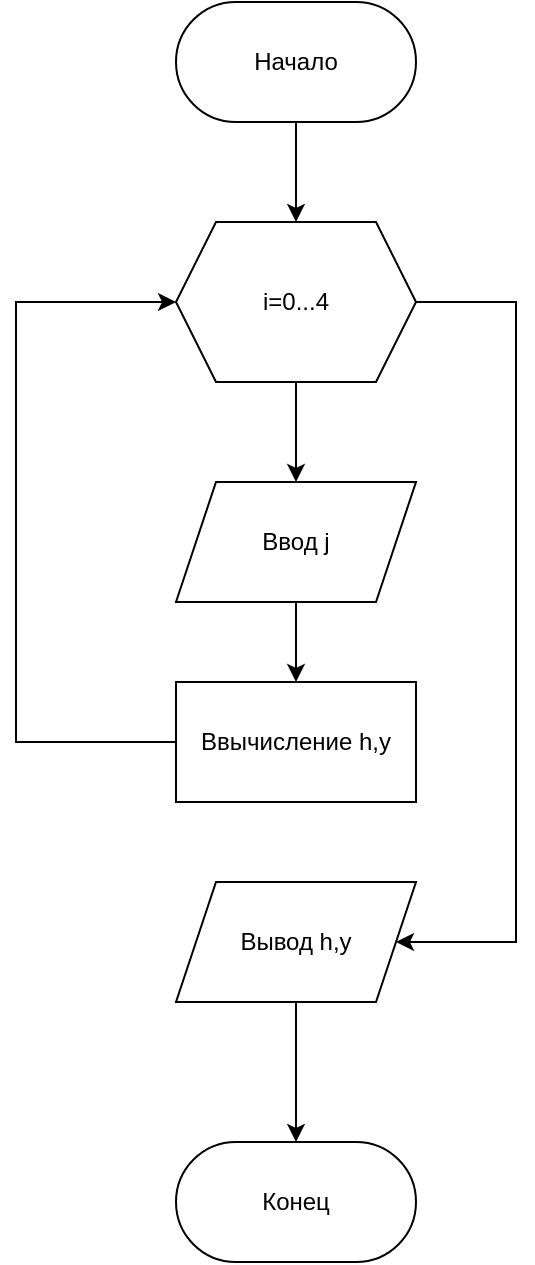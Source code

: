 <mxfile>
    <diagram id="JbLEMORvzVhKMaNNX_Av" name="Page-1">
        <mxGraphModel dx="1545" dy="828" grid="1" gridSize="10" guides="1" tooltips="1" connect="1" arrows="1" fold="1" page="1" pageScale="1" pageWidth="850" pageHeight="1100" math="0" shadow="0">
            <root>
                <mxCell id="0"/>
                <mxCell id="1" parent="0"/>
                <mxCell id="117" style="edgeStyle=orthogonalEdgeStyle;rounded=0;orthogonalLoop=1;jettySize=auto;html=1;entryX=0.5;entryY=0;entryDx=0;entryDy=0;" edge="1" parent="1" source="2" target="7">
                    <mxGeometry relative="1" as="geometry"/>
                </mxCell>
                <mxCell id="2" value="Начало" style="rounded=1;whiteSpace=wrap;html=1;arcSize=50;" vertex="1" parent="1">
                    <mxGeometry x="40" y="40" width="120" height="60" as="geometry"/>
                </mxCell>
                <mxCell id="5" value="Конец" style="rounded=1;whiteSpace=wrap;html=1;arcSize=50;" vertex="1" parent="1">
                    <mxGeometry x="40" y="610" width="120" height="60" as="geometry"/>
                </mxCell>
                <mxCell id="13" value="" style="edgeStyle=orthogonalEdgeStyle;rounded=0;orthogonalLoop=1;jettySize=auto;html=1;" edge="1" parent="1" source="7" target="12">
                    <mxGeometry relative="1" as="geometry"/>
                </mxCell>
                <mxCell id="16" style="edgeStyle=orthogonalEdgeStyle;rounded=0;orthogonalLoop=1;jettySize=auto;html=1;entryX=1;entryY=0.5;entryDx=0;entryDy=0;" edge="1" parent="1" source="7" target="17">
                    <mxGeometry relative="1" as="geometry">
                        <mxPoint x="260" y="500" as="targetPoint"/>
                        <Array as="points">
                            <mxPoint x="210" y="190"/>
                            <mxPoint x="210" y="510"/>
                        </Array>
                    </mxGeometry>
                </mxCell>
                <mxCell id="7" value="i=0...4" style="shape=hexagon;perimeter=hexagonPerimeter2;whiteSpace=wrap;html=1;fixedSize=1;" vertex="1" parent="1">
                    <mxGeometry x="40" y="150" width="120" height="80" as="geometry"/>
                </mxCell>
                <mxCell id="15" style="edgeStyle=orthogonalEdgeStyle;rounded=0;orthogonalLoop=1;jettySize=auto;html=1;" edge="1" parent="1" source="10" target="7">
                    <mxGeometry relative="1" as="geometry">
                        <mxPoint y="310" as="targetPoint"/>
                        <Array as="points">
                            <mxPoint x="-40" y="410"/>
                            <mxPoint x="-40" y="190"/>
                        </Array>
                    </mxGeometry>
                </mxCell>
                <mxCell id="10" value="Ввычисление h,y" style="whiteSpace=wrap;html=1;" vertex="1" parent="1">
                    <mxGeometry x="40" y="380" width="120" height="60" as="geometry"/>
                </mxCell>
                <mxCell id="14" style="edgeStyle=orthogonalEdgeStyle;rounded=0;orthogonalLoop=1;jettySize=auto;html=1;" edge="1" parent="1" source="12" target="10">
                    <mxGeometry relative="1" as="geometry"/>
                </mxCell>
                <mxCell id="12" value="Ввод j" style="shape=parallelogram;perimeter=parallelogramPerimeter;whiteSpace=wrap;html=1;fixedSize=1;" vertex="1" parent="1">
                    <mxGeometry x="40" y="280" width="120" height="60" as="geometry"/>
                </mxCell>
                <mxCell id="18" style="edgeStyle=orthogonalEdgeStyle;rounded=0;orthogonalLoop=1;jettySize=auto;html=1;entryX=0.5;entryY=0;entryDx=0;entryDy=0;" edge="1" parent="1" source="17" target="5">
                    <mxGeometry relative="1" as="geometry"/>
                </mxCell>
                <mxCell id="17" value="Вывод h,y" style="shape=parallelogram;perimeter=parallelogramPerimeter;whiteSpace=wrap;html=1;fixedSize=1;" vertex="1" parent="1">
                    <mxGeometry x="40" y="480" width="120" height="60" as="geometry"/>
                </mxCell>
            </root>
        </mxGraphModel>
    </diagram>
    <diagram id="n1rbx8bhGfrbX2eFDGVk" name="Page-2">
        <mxGraphModel dx="732" dy="872" grid="1" gridSize="10" guides="1" tooltips="1" connect="1" arrows="1" fold="1" page="1" pageScale="1" pageWidth="850" pageHeight="1100" math="0" shadow="0">
            <root>
                <mxCell id="59ddm4fuhr1U2X6YCMGh-0"/>
                <mxCell id="59ddm4fuhr1U2X6YCMGh-1" parent="59ddm4fuhr1U2X6YCMGh-0"/>
                <mxCell id="59ddm4fuhr1U2X6YCMGh-2" style="edgeStyle=orthogonalEdgeStyle;rounded=0;orthogonalLoop=1;jettySize=auto;html=1;entryX=0.5;entryY=0;entryDx=0;entryDy=0;" edge="1" parent="59ddm4fuhr1U2X6YCMGh-1" source="59ddm4fuhr1U2X6YCMGh-3">
                    <mxGeometry relative="1" as="geometry">
                        <mxPoint x="100" y="150" as="targetPoint"/>
                    </mxGeometry>
                </mxCell>
                <mxCell id="59ddm4fuhr1U2X6YCMGh-3" value="Начало" style="rounded=1;whiteSpace=wrap;html=1;arcSize=50;" vertex="1" parent="59ddm4fuhr1U2X6YCMGh-1">
                    <mxGeometry x="40" y="40" width="120" height="60" as="geometry"/>
                </mxCell>
                <mxCell id="59ddm4fuhr1U2X6YCMGh-4" value="Конец" style="rounded=1;whiteSpace=wrap;html=1;arcSize=50;" vertex="1" parent="59ddm4fuhr1U2X6YCMGh-1">
                    <mxGeometry x="40" y="610" width="120" height="60" as="geometry"/>
                </mxCell>
                <mxCell id="59ddm4fuhr1U2X6YCMGh-5" value="" style="edgeStyle=orthogonalEdgeStyle;rounded=0;orthogonalLoop=1;jettySize=auto;html=1;" edge="1" parent="59ddm4fuhr1U2X6YCMGh-1" target="59ddm4fuhr1U2X6YCMGh-11">
                    <mxGeometry relative="1" as="geometry">
                        <mxPoint x="100" y="230" as="sourcePoint"/>
                    </mxGeometry>
                </mxCell>
                <mxCell id="59ddm4fuhr1U2X6YCMGh-9" value="Ввычисление h,y" style="whiteSpace=wrap;html=1;" vertex="1" parent="59ddm4fuhr1U2X6YCMGh-1">
                    <mxGeometry x="40" y="380" width="120" height="60" as="geometry"/>
                </mxCell>
                <mxCell id="59ddm4fuhr1U2X6YCMGh-10" style="edgeStyle=orthogonalEdgeStyle;rounded=0;orthogonalLoop=1;jettySize=auto;html=1;" edge="1" parent="59ddm4fuhr1U2X6YCMGh-1" source="59ddm4fuhr1U2X6YCMGh-11" target="59ddm4fuhr1U2X6YCMGh-9">
                    <mxGeometry relative="1" as="geometry"/>
                </mxCell>
                <mxCell id="59ddm4fuhr1U2X6YCMGh-11" value="Ввод j" style="shape=parallelogram;perimeter=parallelogramPerimeter;whiteSpace=wrap;html=1;fixedSize=1;" vertex="1" parent="59ddm4fuhr1U2X6YCMGh-1">
                    <mxGeometry x="40" y="280" width="120" height="60" as="geometry"/>
                </mxCell>
                <mxCell id="59ddm4fuhr1U2X6YCMGh-12" style="edgeStyle=orthogonalEdgeStyle;rounded=0;orthogonalLoop=1;jettySize=auto;html=1;entryX=0.5;entryY=0;entryDx=0;entryDy=0;" edge="1" parent="59ddm4fuhr1U2X6YCMGh-1" source="59ddm4fuhr1U2X6YCMGh-13" target="59ddm4fuhr1U2X6YCMGh-4">
                    <mxGeometry relative="1" as="geometry"/>
                </mxCell>
                <mxCell id="59ddm4fuhr1U2X6YCMGh-13" value="Вывод h,y" style="shape=parallelogram;perimeter=parallelogramPerimeter;whiteSpace=wrap;html=1;fixedSize=1;" vertex="1" parent="59ddm4fuhr1U2X6YCMGh-1">
                    <mxGeometry x="40" y="480" width="120" height="60" as="geometry"/>
                </mxCell>
                <mxCell id="59ddm4fuhr1U2X6YCMGh-27" value="shit&amp;lt;=1.7" style="rhombus;whiteSpace=wrap;html=1;" vertex="1" parent="59ddm4fuhr1U2X6YCMGh-1">
                    <mxGeometry x="60" y="150" width="80" height="80" as="geometry"/>
                </mxCell>
            </root>
        </mxGraphModel>
    </diagram>
</mxfile>